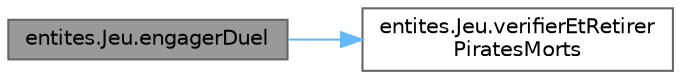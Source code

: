 digraph "entites.Jeu.engagerDuel"
{
 // LATEX_PDF_SIZE
  bgcolor="transparent";
  edge [fontname=Helvetica,fontsize=10,labelfontname=Helvetica,labelfontsize=10];
  node [fontname=Helvetica,fontsize=10,shape=box,height=0.2,width=0.4];
  rankdir="LR";
  Node1 [id="Node000001",label="entites.Jeu.engagerDuel",height=0.2,width=0.4,color="gray40", fillcolor="grey60", style="filled", fontcolor="black",tooltip="Engage un duel entre deux pirates lorsqu'ils se rencontrent sur le plateau."];
  Node1 -> Node2 [id="edge1_Node000001_Node000002",color="steelblue1",style="solid",tooltip=" "];
  Node2 [id="Node000002",label="entites.Jeu.verifierEtRetirer\lPiratesMorts",height=0.2,width=0.4,color="grey40", fillcolor="white", style="filled",URL="$classentites_1_1_jeu.html#a69096efc4db60e6e242e0f4be5d6445a",tooltip=" "];
}
